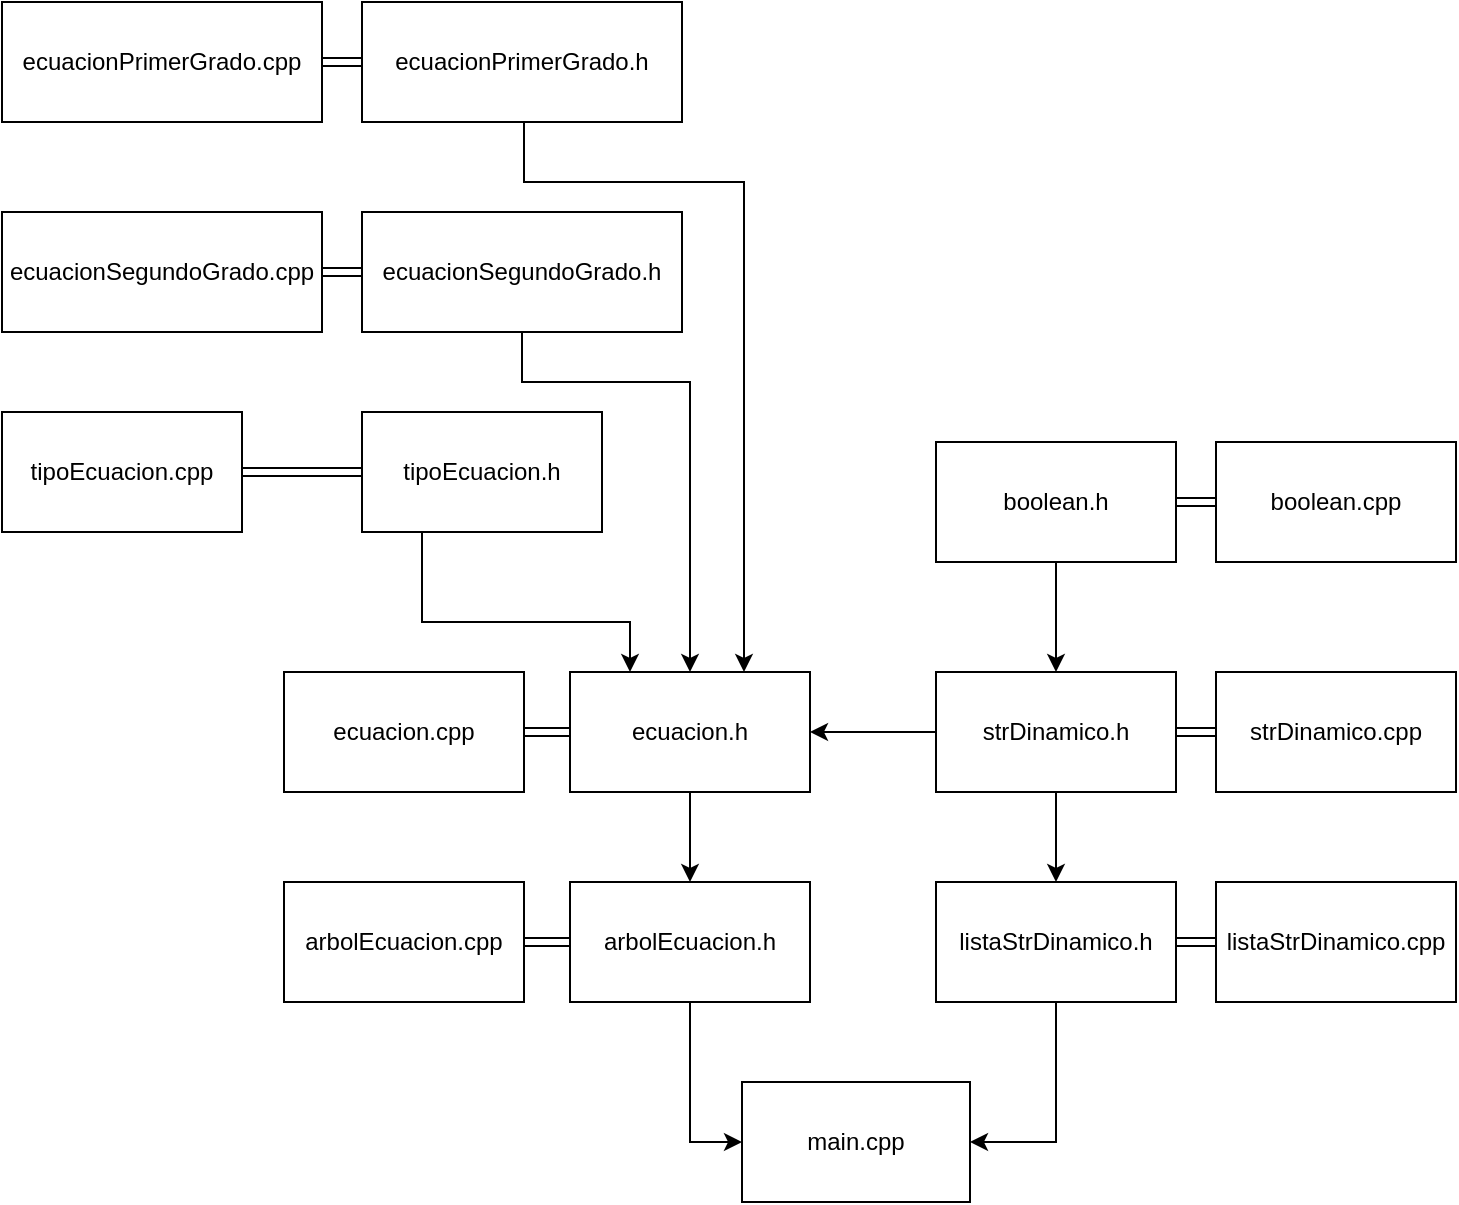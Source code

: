 <mxfile version="26.0.16">
  <diagram name="Página-1" id="RnHuaMRcX48Yq-ZBEnNt">
    <mxGraphModel dx="1050" dy="621" grid="1" gridSize="10" guides="1" tooltips="1" connect="1" arrows="1" fold="1" page="1" pageScale="1" pageWidth="827" pageHeight="1169" math="0" shadow="0">
      <root>
        <mxCell id="0" />
        <mxCell id="1" parent="0" />
        <mxCell id="Ifs4EJyfpHLIlJbVhgTI-2" value="ecuacion.cpp" style="rounded=0;whiteSpace=wrap;html=1;" parent="1" vertex="1">
          <mxGeometry x="160" y="605" width="120" height="60" as="geometry" />
        </mxCell>
        <mxCell id="Ifs4EJyfpHLIlJbVhgTI-3" value="" style="edgeStyle=orthogonalEdgeStyle;shape=link;rounded=0;orthogonalLoop=1;jettySize=auto;html=1;" parent="1" source="Ifs4EJyfpHLIlJbVhgTI-4" target="Ifs4EJyfpHLIlJbVhgTI-2" edge="1">
          <mxGeometry relative="1" as="geometry" />
        </mxCell>
        <mxCell id="Ifs4EJyfpHLIlJbVhgTI-35" style="edgeStyle=orthogonalEdgeStyle;rounded=0;orthogonalLoop=1;jettySize=auto;html=1;entryX=0.5;entryY=0;entryDx=0;entryDy=0;" parent="1" source="Ifs4EJyfpHLIlJbVhgTI-4" target="Ifs4EJyfpHLIlJbVhgTI-7" edge="1">
          <mxGeometry relative="1" as="geometry" />
        </mxCell>
        <mxCell id="Ifs4EJyfpHLIlJbVhgTI-4" value="ecuacion.h" style="rounded=0;whiteSpace=wrap;html=1;" parent="1" vertex="1">
          <mxGeometry x="303" y="605" width="120" height="60" as="geometry" />
        </mxCell>
        <mxCell id="Ifs4EJyfpHLIlJbVhgTI-45" style="edgeStyle=orthogonalEdgeStyle;rounded=0;orthogonalLoop=1;jettySize=auto;html=1;entryX=0;entryY=0.5;entryDx=0;entryDy=0;exitX=0.5;exitY=1;exitDx=0;exitDy=0;" parent="1" source="Ifs4EJyfpHLIlJbVhgTI-7" target="Ifs4EJyfpHLIlJbVhgTI-43" edge="1">
          <mxGeometry relative="1" as="geometry" />
        </mxCell>
        <mxCell id="Ifs4EJyfpHLIlJbVhgTI-5" value="arbolEcuacion.cpp" style="rounded=0;whiteSpace=wrap;html=1;" parent="1" vertex="1">
          <mxGeometry x="160" y="710" width="120" height="60" as="geometry" />
        </mxCell>
        <mxCell id="Ifs4EJyfpHLIlJbVhgTI-6" value="" style="edgeStyle=orthogonalEdgeStyle;shape=link;rounded=0;orthogonalLoop=1;jettySize=auto;html=1;" parent="1" source="Ifs4EJyfpHLIlJbVhgTI-7" target="Ifs4EJyfpHLIlJbVhgTI-5" edge="1">
          <mxGeometry relative="1" as="geometry" />
        </mxCell>
        <mxCell id="Ifs4EJyfpHLIlJbVhgTI-7" value="arbolEcuacion.h" style="rounded=0;whiteSpace=wrap;html=1;" parent="1" vertex="1">
          <mxGeometry x="303" y="710" width="120" height="60" as="geometry" />
        </mxCell>
        <mxCell id="Ifs4EJyfpHLIlJbVhgTI-9" value="ecuacionPrimerGrado.cpp" style="rounded=0;whiteSpace=wrap;html=1;" parent="1" vertex="1">
          <mxGeometry x="19" y="270" width="160" height="60" as="geometry" />
        </mxCell>
        <mxCell id="Ifs4EJyfpHLIlJbVhgTI-10" value="" style="edgeStyle=orthogonalEdgeStyle;shape=link;rounded=0;orthogonalLoop=1;jettySize=auto;html=1;" parent="1" source="Ifs4EJyfpHLIlJbVhgTI-11" target="Ifs4EJyfpHLIlJbVhgTI-9" edge="1">
          <mxGeometry relative="1" as="geometry" />
        </mxCell>
        <mxCell id="Ifs4EJyfpHLIlJbVhgTI-11" value="ecuacionPrimerGrado.h" style="rounded=0;whiteSpace=wrap;html=1;" parent="1" vertex="1">
          <mxGeometry x="199" y="270" width="160" height="60" as="geometry" />
        </mxCell>
        <mxCell id="Ifs4EJyfpHLIlJbVhgTI-12" value="ecuacionSegundoGrado.cpp" style="rounded=0;whiteSpace=wrap;html=1;" parent="1" vertex="1">
          <mxGeometry x="19" y="375" width="160" height="60" as="geometry" />
        </mxCell>
        <mxCell id="Ifs4EJyfpHLIlJbVhgTI-13" value="" style="edgeStyle=orthogonalEdgeStyle;shape=link;rounded=0;orthogonalLoop=1;jettySize=auto;html=1;" parent="1" source="Ifs4EJyfpHLIlJbVhgTI-14" target="Ifs4EJyfpHLIlJbVhgTI-12" edge="1">
          <mxGeometry relative="1" as="geometry" />
        </mxCell>
        <mxCell id="LsbEUab8qiHoIP9Vj3be-1" style="edgeStyle=orthogonalEdgeStyle;rounded=0;orthogonalLoop=1;jettySize=auto;html=1;entryX=0.5;entryY=0;entryDx=0;entryDy=0;" edge="1" parent="1" source="Ifs4EJyfpHLIlJbVhgTI-14" target="Ifs4EJyfpHLIlJbVhgTI-4">
          <mxGeometry relative="1" as="geometry">
            <Array as="points">
              <mxPoint x="279" y="460" />
              <mxPoint x="363" y="460" />
            </Array>
          </mxGeometry>
        </mxCell>
        <mxCell id="Ifs4EJyfpHLIlJbVhgTI-14" value="ecuacionSegundoGrado.h" style="rounded=0;whiteSpace=wrap;html=1;" parent="1" vertex="1">
          <mxGeometry x="199" y="375" width="160" height="60" as="geometry" />
        </mxCell>
        <mxCell id="Ifs4EJyfpHLIlJbVhgTI-15" value="strDinamico.cpp" style="rounded=0;whiteSpace=wrap;html=1;" parent="1" vertex="1">
          <mxGeometry x="626" y="605" width="120" height="60" as="geometry" />
        </mxCell>
        <mxCell id="Ifs4EJyfpHLIlJbVhgTI-16" value="" style="edgeStyle=orthogonalEdgeStyle;shape=link;rounded=0;orthogonalLoop=1;jettySize=auto;html=1;" parent="1" source="Ifs4EJyfpHLIlJbVhgTI-17" target="Ifs4EJyfpHLIlJbVhgTI-15" edge="1">
          <mxGeometry relative="1" as="geometry" />
        </mxCell>
        <mxCell id="Ifs4EJyfpHLIlJbVhgTI-42" style="edgeStyle=orthogonalEdgeStyle;rounded=0;orthogonalLoop=1;jettySize=auto;html=1;exitX=0.5;exitY=1;exitDx=0;exitDy=0;entryX=0.5;entryY=0;entryDx=0;entryDy=0;" parent="1" source="Ifs4EJyfpHLIlJbVhgTI-17" target="Ifs4EJyfpHLIlJbVhgTI-39" edge="1">
          <mxGeometry relative="1" as="geometry" />
        </mxCell>
        <mxCell id="ks9Js3YlrvBh5tamRNCV-8" style="edgeStyle=orthogonalEdgeStyle;rounded=0;orthogonalLoop=1;jettySize=auto;html=1;exitX=0;exitY=0.5;exitDx=0;exitDy=0;entryX=1;entryY=0.5;entryDx=0;entryDy=0;" parent="1" source="Ifs4EJyfpHLIlJbVhgTI-17" target="Ifs4EJyfpHLIlJbVhgTI-4" edge="1">
          <mxGeometry relative="1" as="geometry" />
        </mxCell>
        <mxCell id="Ifs4EJyfpHLIlJbVhgTI-17" value="strDinamico.h" style="rounded=0;whiteSpace=wrap;html=1;" parent="1" vertex="1">
          <mxGeometry x="486" y="605" width="120" height="60" as="geometry" />
        </mxCell>
        <mxCell id="Ifs4EJyfpHLIlJbVhgTI-18" value="boolean.cpp" style="rounded=0;whiteSpace=wrap;html=1;" parent="1" vertex="1">
          <mxGeometry x="626" y="490" width="120" height="60" as="geometry" />
        </mxCell>
        <mxCell id="Ifs4EJyfpHLIlJbVhgTI-19" value="" style="edgeStyle=orthogonalEdgeStyle;shape=link;rounded=0;orthogonalLoop=1;jettySize=auto;html=1;" parent="1" source="Ifs4EJyfpHLIlJbVhgTI-20" target="Ifs4EJyfpHLIlJbVhgTI-18" edge="1">
          <mxGeometry relative="1" as="geometry" />
        </mxCell>
        <mxCell id="Ifs4EJyfpHLIlJbVhgTI-32" style="edgeStyle=orthogonalEdgeStyle;rounded=0;orthogonalLoop=1;jettySize=auto;html=1;entryX=0.5;entryY=0;entryDx=0;entryDy=0;" parent="1" source="Ifs4EJyfpHLIlJbVhgTI-20" target="Ifs4EJyfpHLIlJbVhgTI-17" edge="1">
          <mxGeometry relative="1" as="geometry" />
        </mxCell>
        <mxCell id="Ifs4EJyfpHLIlJbVhgTI-20" value="boolean.h" style="rounded=0;whiteSpace=wrap;html=1;" parent="1" vertex="1">
          <mxGeometry x="486" y="490" width="120" height="60" as="geometry" />
        </mxCell>
        <mxCell id="Ifs4EJyfpHLIlJbVhgTI-21" value="tipoEcuacion.cpp" style="rounded=0;whiteSpace=wrap;html=1;" parent="1" vertex="1">
          <mxGeometry x="19" y="475" width="120" height="60" as="geometry" />
        </mxCell>
        <mxCell id="Ifs4EJyfpHLIlJbVhgTI-22" value="" style="edgeStyle=orthogonalEdgeStyle;shape=link;rounded=0;orthogonalLoop=1;jettySize=auto;html=1;" parent="1" source="Ifs4EJyfpHLIlJbVhgTI-23" target="Ifs4EJyfpHLIlJbVhgTI-21" edge="1">
          <mxGeometry relative="1" as="geometry" />
        </mxCell>
        <mxCell id="Ifs4EJyfpHLIlJbVhgTI-36" style="edgeStyle=orthogonalEdgeStyle;rounded=0;orthogonalLoop=1;jettySize=auto;html=1;entryX=0.25;entryY=0;entryDx=0;entryDy=0;exitX=0.5;exitY=1;exitDx=0;exitDy=0;" parent="1" source="Ifs4EJyfpHLIlJbVhgTI-23" target="Ifs4EJyfpHLIlJbVhgTI-4" edge="1">
          <mxGeometry relative="1" as="geometry">
            <Array as="points">
              <mxPoint x="229" y="535" />
              <mxPoint x="229" y="580" />
              <mxPoint x="333" y="580" />
            </Array>
            <mxPoint x="229" y="525" as="sourcePoint" />
            <mxPoint x="219" y="594" as="targetPoint" />
          </mxGeometry>
        </mxCell>
        <mxCell id="Ifs4EJyfpHLIlJbVhgTI-23" value="tipoEcuacion.h" style="rounded=0;whiteSpace=wrap;html=1;" parent="1" vertex="1">
          <mxGeometry x="199" y="475" width="120" height="60" as="geometry" />
        </mxCell>
        <mxCell id="Ifs4EJyfpHLIlJbVhgTI-38" value="listaStrDinamico.cpp" style="rounded=0;whiteSpace=wrap;html=1;" parent="1" vertex="1">
          <mxGeometry x="626" y="710" width="120" height="60" as="geometry" />
        </mxCell>
        <mxCell id="Ifs4EJyfpHLIlJbVhgTI-41" style="edgeStyle=orthogonalEdgeStyle;rounded=0;orthogonalLoop=1;jettySize=auto;html=1;exitX=1;exitY=0.5;exitDx=0;exitDy=0;entryX=0;entryY=0.5;entryDx=0;entryDy=0;shape=link;" parent="1" source="Ifs4EJyfpHLIlJbVhgTI-39" target="Ifs4EJyfpHLIlJbVhgTI-38" edge="1">
          <mxGeometry relative="1" as="geometry" />
        </mxCell>
        <mxCell id="ks9Js3YlrvBh5tamRNCV-7" style="edgeStyle=orthogonalEdgeStyle;rounded=0;orthogonalLoop=1;jettySize=auto;html=1;exitX=0.5;exitY=1;exitDx=0;exitDy=0;entryX=1;entryY=0.5;entryDx=0;entryDy=0;" parent="1" source="Ifs4EJyfpHLIlJbVhgTI-39" target="Ifs4EJyfpHLIlJbVhgTI-43" edge="1">
          <mxGeometry relative="1" as="geometry">
            <mxPoint x="440" y="840" as="targetPoint" />
          </mxGeometry>
        </mxCell>
        <mxCell id="Ifs4EJyfpHLIlJbVhgTI-39" value="listaStrDinamico.h" style="rounded=0;whiteSpace=wrap;html=1;" parent="1" vertex="1">
          <mxGeometry x="486" y="710" width="120" height="60" as="geometry" />
        </mxCell>
        <mxCell id="Ifs4EJyfpHLIlJbVhgTI-43" value="main.cpp" style="rounded=0;whiteSpace=wrap;html=1;" parent="1" vertex="1">
          <mxGeometry x="389" y="810" width="114" height="60" as="geometry" />
        </mxCell>
        <mxCell id="ks9Js3YlrvBh5tamRNCV-3" style="edgeStyle=orthogonalEdgeStyle;rounded=0;orthogonalLoop=1;jettySize=auto;html=1;exitX=0.5;exitY=1;exitDx=0;exitDy=0;entryX=0.725;entryY=0;entryDx=0;entryDy=0;entryPerimeter=0;" parent="1" source="Ifs4EJyfpHLIlJbVhgTI-11" target="Ifs4EJyfpHLIlJbVhgTI-4" edge="1">
          <mxGeometry relative="1" as="geometry">
            <Array as="points">
              <mxPoint x="280" y="330" />
              <mxPoint x="280" y="360" />
              <mxPoint x="390" y="360" />
            </Array>
            <mxPoint x="378.96" y="395" as="sourcePoint" />
            <mxPoint x="389" y="575" as="targetPoint" />
          </mxGeometry>
        </mxCell>
      </root>
    </mxGraphModel>
  </diagram>
</mxfile>
